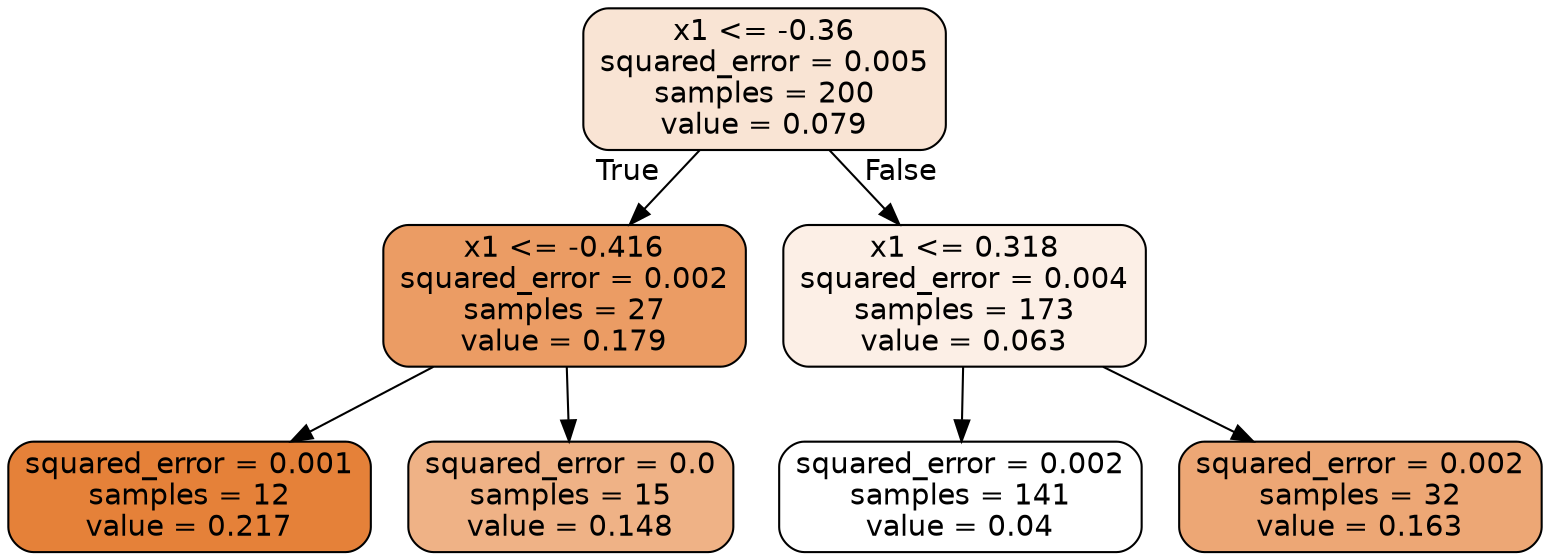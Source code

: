 digraph Tree {
node [shape=box, style="filled, rounded", color="black", fontname="helvetica"] ;
edge [fontname="helvetica"] ;
0 [label="x1 <= -0.36\nsquared_error = 0.005\nsamples = 200\nvalue = 0.079", fillcolor="#f9e4d4"] ;
1 [label="x1 <= -0.416\nsquared_error = 0.002\nsamples = 27\nvalue = 0.179", fillcolor="#eb9c64"] ;
0 -> 1 [labeldistance=2.5, labelangle=45, headlabel="True"] ;
2 [label="squared_error = 0.001\nsamples = 12\nvalue = 0.217", fillcolor="#e58139"] ;
1 -> 2 ;
3 [label="squared_error = 0.0\nsamples = 15\nvalue = 0.148", fillcolor="#efb286"] ;
1 -> 3 ;
4 [label="x1 <= 0.318\nsquared_error = 0.004\nsamples = 173\nvalue = 0.063", fillcolor="#fcefe6"] ;
0 -> 4 [labeldistance=2.5, labelangle=-45, headlabel="False"] ;
5 [label="squared_error = 0.002\nsamples = 141\nvalue = 0.04", fillcolor="#ffffff"] ;
4 -> 5 ;
6 [label="squared_error = 0.002\nsamples = 32\nvalue = 0.163", fillcolor="#eda775"] ;
4 -> 6 ;
}